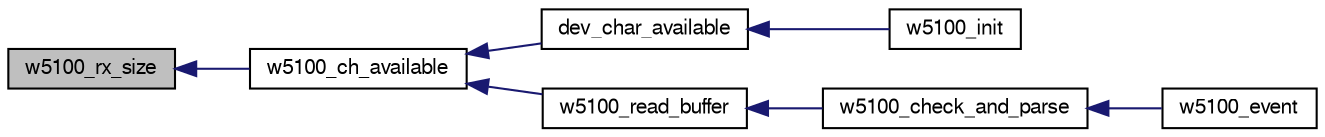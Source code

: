 digraph "w5100_rx_size"
{
  edge [fontname="FreeSans",fontsize="10",labelfontname="FreeSans",labelfontsize="10"];
  node [fontname="FreeSans",fontsize="10",shape=record];
  rankdir="LR";
  Node1 [label="w5100_rx_size",height=0.2,width=0.4,color="black", fillcolor="grey75", style="filled", fontcolor="black"];
  Node1 -> Node2 [dir="back",color="midnightblue",fontsize="10",style="solid",fontname="FreeSans"];
  Node2 [label="w5100_ch_available",height=0.2,width=0.4,color="black", fillcolor="white", style="filled",URL="$w5100_8h.html#aa03fab8432b75178c2d37da11f8444f3"];
  Node2 -> Node3 [dir="back",color="midnightblue",fontsize="10",style="solid",fontname="FreeSans"];
  Node3 [label="dev_char_available",height=0.2,width=0.4,color="black", fillcolor="white", style="filled",URL="$w5100_8c.html#ac607c7e302a7a46608bf2c3897940f09"];
  Node3 -> Node4 [dir="back",color="midnightblue",fontsize="10",style="solid",fontname="FreeSans"];
  Node4 [label="w5100_init",height=0.2,width=0.4,color="black", fillcolor="white", style="filled",URL="$w5100_8h.html#a3a4ec6731e43710788d3e51f7749259c"];
  Node2 -> Node5 [dir="back",color="midnightblue",fontsize="10",style="solid",fontname="FreeSans"];
  Node5 [label="w5100_read_buffer",height=0.2,width=0.4,color="black", fillcolor="white", style="filled",URL="$w5100_8h.html#a2ae213a79bee0946b566b34f16fa543c"];
  Node5 -> Node6 [dir="back",color="midnightblue",fontsize="10",style="solid",fontname="FreeSans"];
  Node6 [label="w5100_check_and_parse",height=0.2,width=0.4,color="black", fillcolor="white", style="filled",URL="$w5100_8h.html#afdd593c03d1555eeaeb9252463c6d8e4"];
  Node6 -> Node7 [dir="back",color="midnightblue",fontsize="10",style="solid",fontname="FreeSans"];
  Node7 [label="w5100_event",height=0.2,width=0.4,color="black", fillcolor="white", style="filled",URL="$w5100_8h.html#a7266971e7bc00efad150ab73bbfc8c29"];
}
